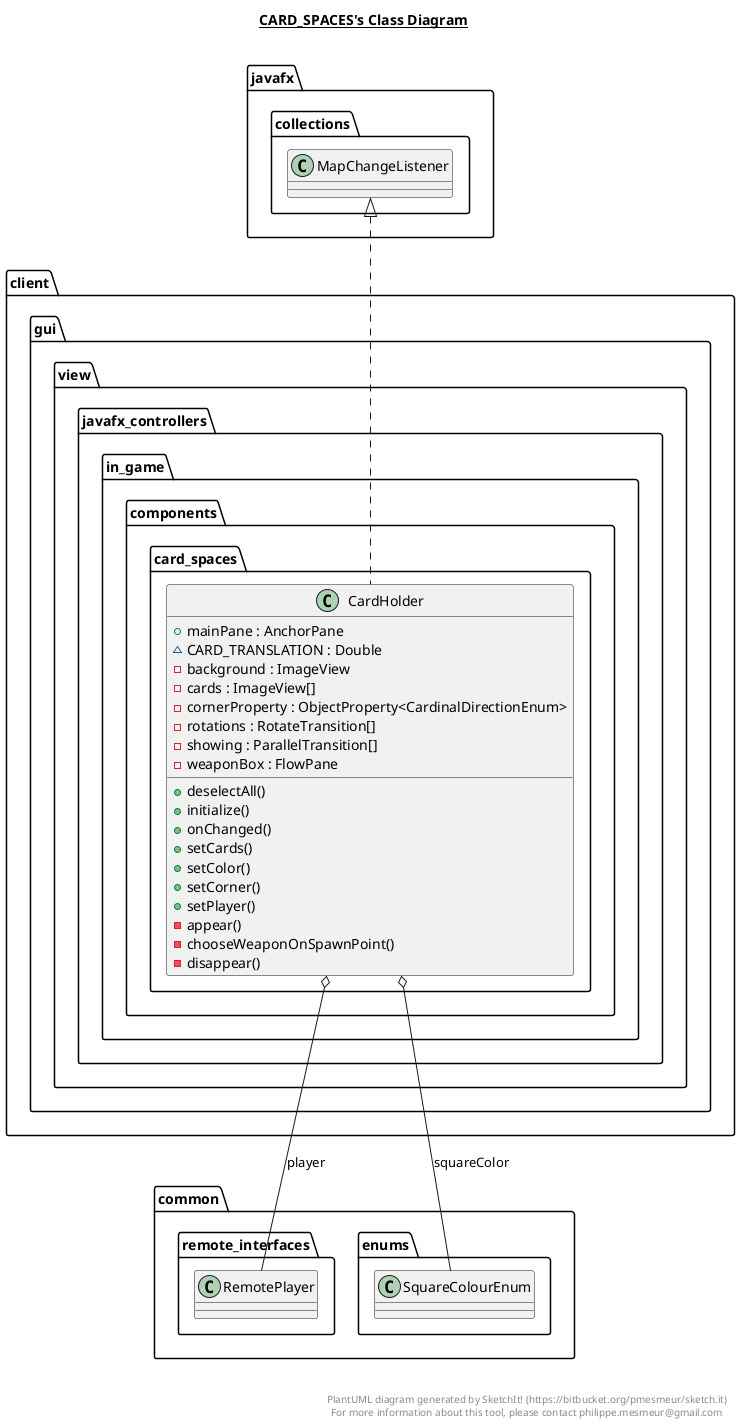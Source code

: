 @startuml

title __CARD_SPACES's Class Diagram__\n

  namespace client.gui {
    namespace view {
      namespace javafx_controllers {
        namespace in_game {
          namespace components {
            namespace card_spaces {
              class client.gui.view.javafx_controllers.in_game.components.card_spaces.CardHolder {
                  + mainPane : AnchorPane
                  ~ CARD_TRANSLATION : Double
                  - background : ImageView
                  - cards : ImageView[]
                  - cornerProperty : ObjectProperty<CardinalDirectionEnum>
                  - rotations : RotateTransition[]
                  - showing : ParallelTransition[]
                  - weaponBox : FlowPane
                  + deselectAll()
                  + initialize()
                  + onChanged()
                  + setCards()
                  + setColor()
                  + setCorner()
                  + setPlayer()
                  - appear()
                  - chooseWeaponOnSpawnPoint()
                  - disappear()
              }
            }
          }
        }
      }
    }
  }
  

  client.gui.view.javafx_controllers.in_game.components.card_spaces.CardHolder .up.|> javafx.collections.MapChangeListener
  client.gui.view.javafx_controllers.in_game.components.card_spaces.CardHolder o-- common.remote_interfaces.RemotePlayer : player
  client.gui.view.javafx_controllers.in_game.components.card_spaces.CardHolder o-- common.enums.SquareColourEnum : squareColor


right footer


PlantUML diagram generated by SketchIt! (https://bitbucket.org/pmesmeur/sketch.it)
For more information about this tool, please contact philippe.mesmeur@gmail.com
endfooter

@enduml
